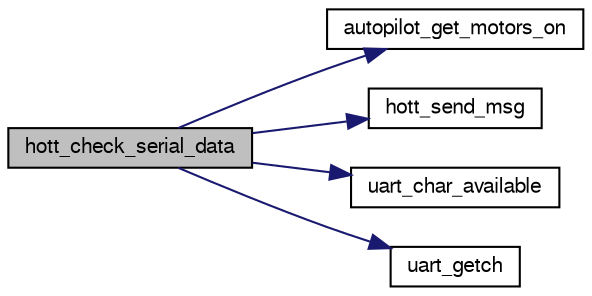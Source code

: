 digraph "hott_check_serial_data"
{
  edge [fontname="FreeSans",fontsize="10",labelfontname="FreeSans",labelfontsize="10"];
  node [fontname="FreeSans",fontsize="10",shape=record];
  rankdir="LR";
  Node1 [label="hott_check_serial_data",height=0.2,width=0.4,color="black", fillcolor="grey75", style="filled", fontcolor="black"];
  Node1 -> Node2 [color="midnightblue",fontsize="10",style="solid",fontname="FreeSans"];
  Node2 [label="autopilot_get_motors_on",height=0.2,width=0.4,color="black", fillcolor="white", style="filled",URL="$autopilot_8c.html#a6b52f0f9cd2cbf420a77029513ea6f35",tooltip="get motors status "];
  Node1 -> Node3 [color="midnightblue",fontsize="10",style="solid",fontname="FreeSans"];
  Node3 [label="hott_send_msg",height=0.2,width=0.4,color="black", fillcolor="white", style="filled",URL="$modules_2hott_2hott_8c.html#a441ab92edbdedc2a788cf13e7fa9ca09"];
  Node1 -> Node4 [color="midnightblue",fontsize="10",style="solid",fontname="FreeSans"];
  Node4 [label="uart_char_available",height=0.2,width=0.4,color="black", fillcolor="white", style="filled",URL="$linux_2mcu__periph_2uart__arch_8c.html#a663f41657d0ad8e115fc7709b071d749",tooltip="Check UART for available chars in receive buffer. "];
  Node1 -> Node5 [color="midnightblue",fontsize="10",style="solid",fontname="FreeSans"];
  Node5 [label="uart_getch",height=0.2,width=0.4,color="black", fillcolor="white", style="filled",URL="$chibios_2mcu__periph_2uart__arch_8c.html#adb9a60ec94a31a08e6454ccf64f24039"];
}
